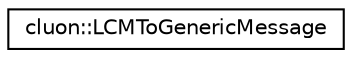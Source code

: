 digraph "Graphical Class Hierarchy"
{
 // LATEX_PDF_SIZE
  edge [fontname="Helvetica",fontsize="10",labelfontname="Helvetica",labelfontsize="10"];
  node [fontname="Helvetica",fontsize="10",shape=record];
  rankdir="LR";
  Node0 [label="cluon::LCMToGenericMessage",height=0.2,width=0.4,color="black", fillcolor="white", style="filled",URL="$classcluon_1_1LCMToGenericMessage.html",tooltip=" "];
}
